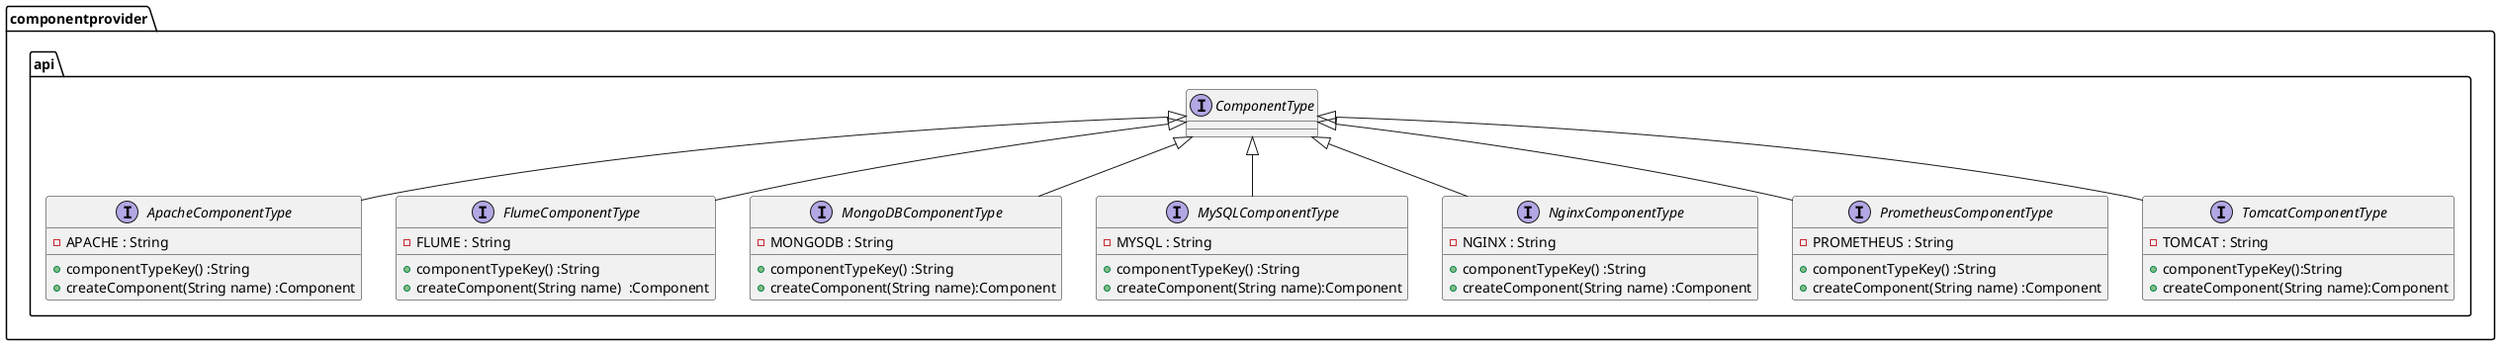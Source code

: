 @startuml
  package componentprovider.api {


    interface componentprovider.api.ApacheComponentType extends ComponentType {
        - APACHE : String
        + componentTypeKey() :String
        + createComponent(String name) :Component
    }




    interface componentprovider.api.FlumeComponentType extends ComponentType {
        - FLUME : String
        + componentTypeKey() :String
        + createComponent(String name)  :Component
    }




    interface componentprovider.api.MongoDBComponentType extends ComponentType{
        - MONGODB : String
        + componentTypeKey() :String
        + createComponent(String name):Component
    }




    interface componentprovider.api.MySQLComponentType extends ComponentType{
        - MYSQL : String
        + componentTypeKey() :String
        + createComponent(String name):Component
    }




    interface componentprovider.api.NginxComponentType  extends ComponentType{
        - NGINX : String
        + componentTypeKey() :String
        + createComponent(String name) :Component
    }




    interface componentprovider.api.PrometheusComponentType extends ComponentType{
        - PROMETHEUS : String
        + componentTypeKey() :String
        + createComponent(String name) :Component
    }




    interface componentprovider.api.TomcatComponentType extends ComponentType {
        - TOMCAT : String
        + componentTypeKey():String
        + createComponent(String name):Component
    }


  }


@enduml